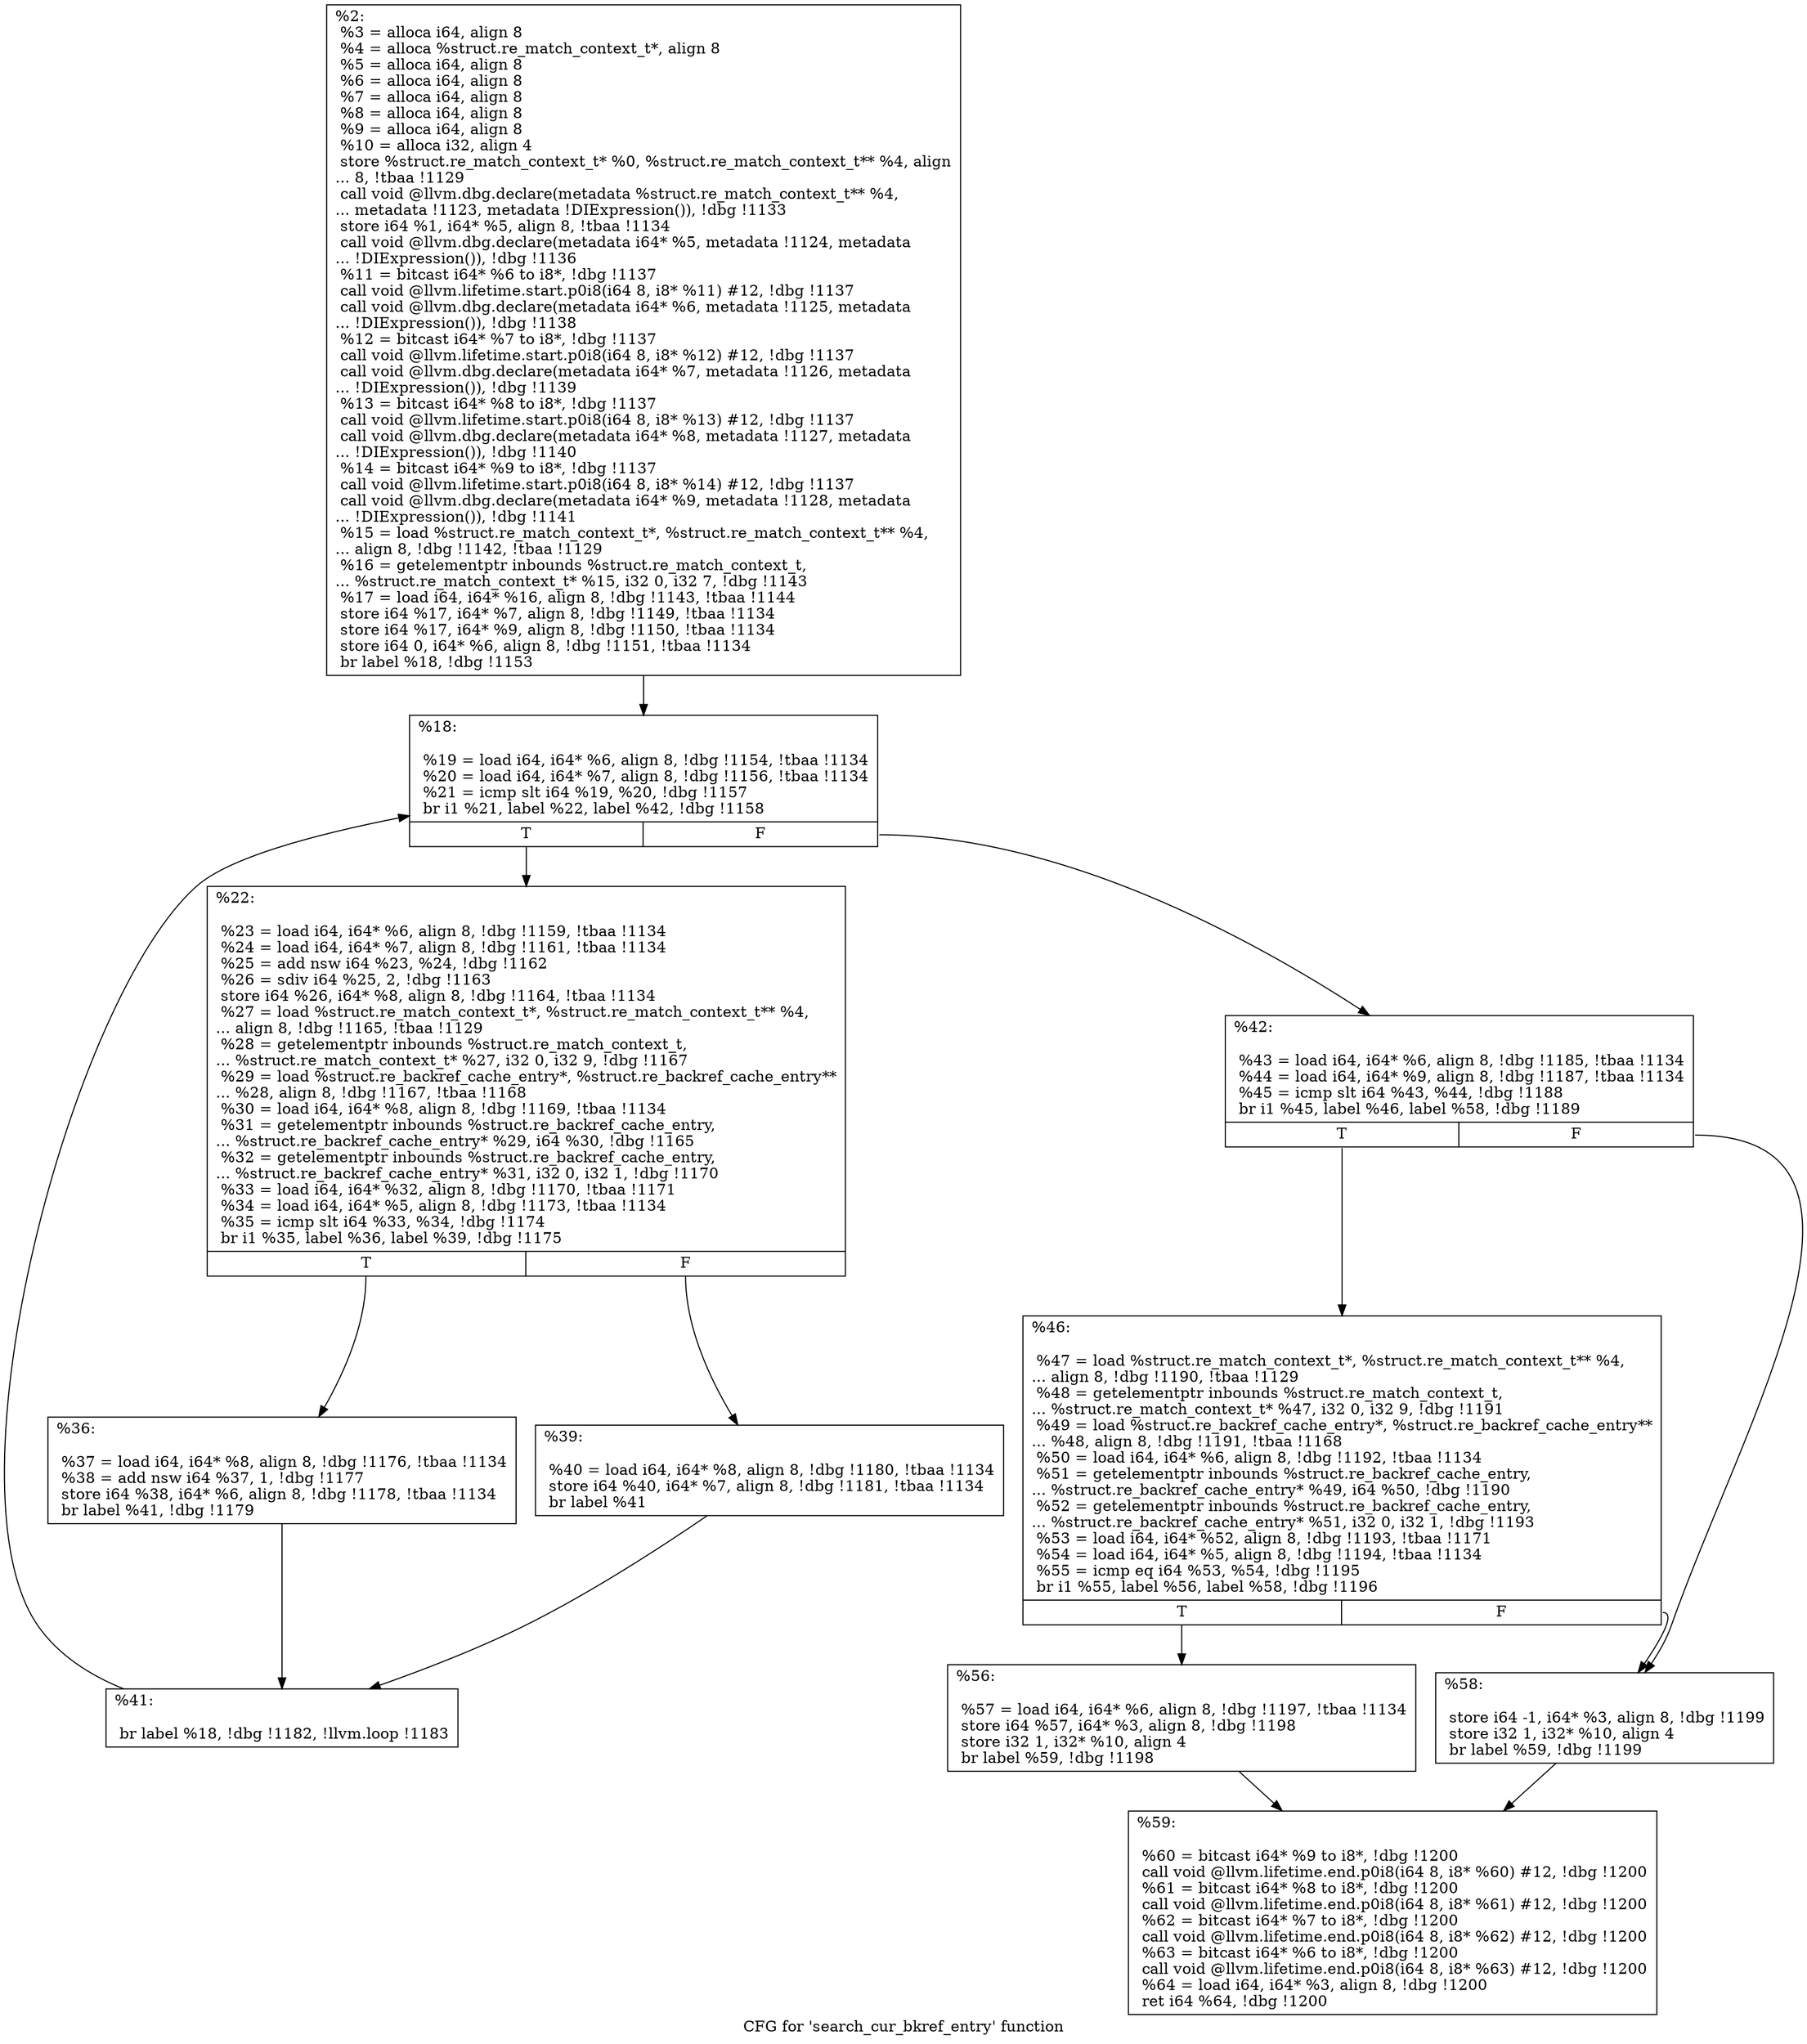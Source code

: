 digraph "CFG for 'search_cur_bkref_entry' function" {
	label="CFG for 'search_cur_bkref_entry' function";

	Node0xea3ee0 [shape=record,label="{%2:\l  %3 = alloca i64, align 8\l  %4 = alloca %struct.re_match_context_t*, align 8\l  %5 = alloca i64, align 8\l  %6 = alloca i64, align 8\l  %7 = alloca i64, align 8\l  %8 = alloca i64, align 8\l  %9 = alloca i64, align 8\l  %10 = alloca i32, align 4\l  store %struct.re_match_context_t* %0, %struct.re_match_context_t** %4, align\l... 8, !tbaa !1129\l  call void @llvm.dbg.declare(metadata %struct.re_match_context_t** %4,\l... metadata !1123, metadata !DIExpression()), !dbg !1133\l  store i64 %1, i64* %5, align 8, !tbaa !1134\l  call void @llvm.dbg.declare(metadata i64* %5, metadata !1124, metadata\l... !DIExpression()), !dbg !1136\l  %11 = bitcast i64* %6 to i8*, !dbg !1137\l  call void @llvm.lifetime.start.p0i8(i64 8, i8* %11) #12, !dbg !1137\l  call void @llvm.dbg.declare(metadata i64* %6, metadata !1125, metadata\l... !DIExpression()), !dbg !1138\l  %12 = bitcast i64* %7 to i8*, !dbg !1137\l  call void @llvm.lifetime.start.p0i8(i64 8, i8* %12) #12, !dbg !1137\l  call void @llvm.dbg.declare(metadata i64* %7, metadata !1126, metadata\l... !DIExpression()), !dbg !1139\l  %13 = bitcast i64* %8 to i8*, !dbg !1137\l  call void @llvm.lifetime.start.p0i8(i64 8, i8* %13) #12, !dbg !1137\l  call void @llvm.dbg.declare(metadata i64* %8, metadata !1127, metadata\l... !DIExpression()), !dbg !1140\l  %14 = bitcast i64* %9 to i8*, !dbg !1137\l  call void @llvm.lifetime.start.p0i8(i64 8, i8* %14) #12, !dbg !1137\l  call void @llvm.dbg.declare(metadata i64* %9, metadata !1128, metadata\l... !DIExpression()), !dbg !1141\l  %15 = load %struct.re_match_context_t*, %struct.re_match_context_t** %4,\l... align 8, !dbg !1142, !tbaa !1129\l  %16 = getelementptr inbounds %struct.re_match_context_t,\l... %struct.re_match_context_t* %15, i32 0, i32 7, !dbg !1143\l  %17 = load i64, i64* %16, align 8, !dbg !1143, !tbaa !1144\l  store i64 %17, i64* %7, align 8, !dbg !1149, !tbaa !1134\l  store i64 %17, i64* %9, align 8, !dbg !1150, !tbaa !1134\l  store i64 0, i64* %6, align 8, !dbg !1151, !tbaa !1134\l  br label %18, !dbg !1153\l}"];
	Node0xea3ee0 -> Node0xeae9d0;
	Node0xeae9d0 [shape=record,label="{%18:\l\l  %19 = load i64, i64* %6, align 8, !dbg !1154, !tbaa !1134\l  %20 = load i64, i64* %7, align 8, !dbg !1156, !tbaa !1134\l  %21 = icmp slt i64 %19, %20, !dbg !1157\l  br i1 %21, label %22, label %42, !dbg !1158\l|{<s0>T|<s1>F}}"];
	Node0xeae9d0:s0 -> Node0xeaeae0;
	Node0xeae9d0:s1 -> Node0xeaec20;
	Node0xeaeae0 [shape=record,label="{%22:\l\l  %23 = load i64, i64* %6, align 8, !dbg !1159, !tbaa !1134\l  %24 = load i64, i64* %7, align 8, !dbg !1161, !tbaa !1134\l  %25 = add nsw i64 %23, %24, !dbg !1162\l  %26 = sdiv i64 %25, 2, !dbg !1163\l  store i64 %26, i64* %8, align 8, !dbg !1164, !tbaa !1134\l  %27 = load %struct.re_match_context_t*, %struct.re_match_context_t** %4,\l... align 8, !dbg !1165, !tbaa !1129\l  %28 = getelementptr inbounds %struct.re_match_context_t,\l... %struct.re_match_context_t* %27, i32 0, i32 9, !dbg !1167\l  %29 = load %struct.re_backref_cache_entry*, %struct.re_backref_cache_entry**\l... %28, align 8, !dbg !1167, !tbaa !1168\l  %30 = load i64, i64* %8, align 8, !dbg !1169, !tbaa !1134\l  %31 = getelementptr inbounds %struct.re_backref_cache_entry,\l... %struct.re_backref_cache_entry* %29, i64 %30, !dbg !1165\l  %32 = getelementptr inbounds %struct.re_backref_cache_entry,\l... %struct.re_backref_cache_entry* %31, i32 0, i32 1, !dbg !1170\l  %33 = load i64, i64* %32, align 8, !dbg !1170, !tbaa !1171\l  %34 = load i64, i64* %5, align 8, !dbg !1173, !tbaa !1134\l  %35 = icmp slt i64 %33, %34, !dbg !1174\l  br i1 %35, label %36, label %39, !dbg !1175\l|{<s0>T|<s1>F}}"];
	Node0xeaeae0:s0 -> Node0xeaeb30;
	Node0xeaeae0:s1 -> Node0xeaeb80;
	Node0xeaeb30 [shape=record,label="{%36:\l\l  %37 = load i64, i64* %8, align 8, !dbg !1176, !tbaa !1134\l  %38 = add nsw i64 %37, 1, !dbg !1177\l  store i64 %38, i64* %6, align 8, !dbg !1178, !tbaa !1134\l  br label %41, !dbg !1179\l}"];
	Node0xeaeb30 -> Node0xeaebd0;
	Node0xeaeb80 [shape=record,label="{%39:\l\l  %40 = load i64, i64* %8, align 8, !dbg !1180, !tbaa !1134\l  store i64 %40, i64* %7, align 8, !dbg !1181, !tbaa !1134\l  br label %41\l}"];
	Node0xeaeb80 -> Node0xeaebd0;
	Node0xeaebd0 [shape=record,label="{%41:\l\l  br label %18, !dbg !1182, !llvm.loop !1183\l}"];
	Node0xeaebd0 -> Node0xeae9d0;
	Node0xeaec20 [shape=record,label="{%42:\l\l  %43 = load i64, i64* %6, align 8, !dbg !1185, !tbaa !1134\l  %44 = load i64, i64* %9, align 8, !dbg !1187, !tbaa !1134\l  %45 = icmp slt i64 %43, %44, !dbg !1188\l  br i1 %45, label %46, label %58, !dbg !1189\l|{<s0>T|<s1>F}}"];
	Node0xeaec20:s0 -> Node0xeaec70;
	Node0xeaec20:s1 -> Node0xeaed10;
	Node0xeaec70 [shape=record,label="{%46:\l\l  %47 = load %struct.re_match_context_t*, %struct.re_match_context_t** %4,\l... align 8, !dbg !1190, !tbaa !1129\l  %48 = getelementptr inbounds %struct.re_match_context_t,\l... %struct.re_match_context_t* %47, i32 0, i32 9, !dbg !1191\l  %49 = load %struct.re_backref_cache_entry*, %struct.re_backref_cache_entry**\l... %48, align 8, !dbg !1191, !tbaa !1168\l  %50 = load i64, i64* %6, align 8, !dbg !1192, !tbaa !1134\l  %51 = getelementptr inbounds %struct.re_backref_cache_entry,\l... %struct.re_backref_cache_entry* %49, i64 %50, !dbg !1190\l  %52 = getelementptr inbounds %struct.re_backref_cache_entry,\l... %struct.re_backref_cache_entry* %51, i32 0, i32 1, !dbg !1193\l  %53 = load i64, i64* %52, align 8, !dbg !1193, !tbaa !1171\l  %54 = load i64, i64* %5, align 8, !dbg !1194, !tbaa !1134\l  %55 = icmp eq i64 %53, %54, !dbg !1195\l  br i1 %55, label %56, label %58, !dbg !1196\l|{<s0>T|<s1>F}}"];
	Node0xeaec70:s0 -> Node0xeaecc0;
	Node0xeaec70:s1 -> Node0xeaed10;
	Node0xeaecc0 [shape=record,label="{%56:\l\l  %57 = load i64, i64* %6, align 8, !dbg !1197, !tbaa !1134\l  store i64 %57, i64* %3, align 8, !dbg !1198\l  store i32 1, i32* %10, align 4\l  br label %59, !dbg !1198\l}"];
	Node0xeaecc0 -> Node0xeaed60;
	Node0xeaed10 [shape=record,label="{%58:\l\l  store i64 -1, i64* %3, align 8, !dbg !1199\l  store i32 1, i32* %10, align 4\l  br label %59, !dbg !1199\l}"];
	Node0xeaed10 -> Node0xeaed60;
	Node0xeaed60 [shape=record,label="{%59:\l\l  %60 = bitcast i64* %9 to i8*, !dbg !1200\l  call void @llvm.lifetime.end.p0i8(i64 8, i8* %60) #12, !dbg !1200\l  %61 = bitcast i64* %8 to i8*, !dbg !1200\l  call void @llvm.lifetime.end.p0i8(i64 8, i8* %61) #12, !dbg !1200\l  %62 = bitcast i64* %7 to i8*, !dbg !1200\l  call void @llvm.lifetime.end.p0i8(i64 8, i8* %62) #12, !dbg !1200\l  %63 = bitcast i64* %6 to i8*, !dbg !1200\l  call void @llvm.lifetime.end.p0i8(i64 8, i8* %63) #12, !dbg !1200\l  %64 = load i64, i64* %3, align 8, !dbg !1200\l  ret i64 %64, !dbg !1200\l}"];
}
